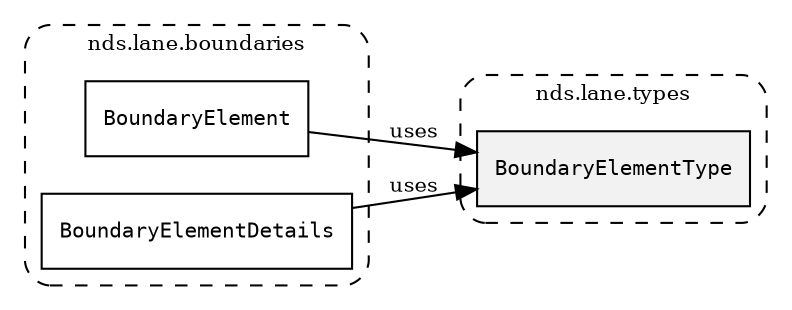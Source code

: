 /**
 * This dot file creates symbol collaboration diagram for BoundaryElementType.
 */
digraph ZSERIO
{
    node [shape=box, fontsize=10];
    rankdir="LR";
    fontsize=10;
    tooltip="BoundaryElementType collaboration diagram";

    subgraph "cluster_nds.lane.types"
    {
        style="dashed, rounded";
        label="nds.lane.types";
        tooltip="Package nds.lane.types";
        href="../../../content/packages/nds.lane.types.html#Package-nds-lane-types";
        target="_parent";

        "BoundaryElementType" [style="filled", fillcolor="#0000000D", target="_parent", label=<<font face="monospace"><table align="center" border="0" cellspacing="0" cellpadding="0"><tr><td href="../../../content/packages/nds.lane.types.html#Enum-BoundaryElementType" title="Enum defined in nds.lane.types">BoundaryElementType</td></tr></table></font>>];
    }

    subgraph "cluster_nds.lane.boundaries"
    {
        style="dashed, rounded";
        label="nds.lane.boundaries";
        tooltip="Package nds.lane.boundaries";
        href="../../../content/packages/nds.lane.boundaries.html#Package-nds-lane-boundaries";
        target="_parent";

        "BoundaryElement" [target="_parent", label=<<font face="monospace"><table align="center" border="0" cellspacing="0" cellpadding="0"><tr><td href="../../../content/packages/nds.lane.boundaries.html#Structure-BoundaryElement" title="Structure defined in nds.lane.boundaries">BoundaryElement</td></tr></table></font>>];
        "BoundaryElementDetails" [target="_parent", label=<<font face="monospace"><table align="center" border="0" cellspacing="0" cellpadding="0"><tr><td href="../../../content/packages/nds.lane.boundaries.html#Choice-BoundaryElementDetails" title="Choice defined in nds.lane.boundaries">BoundaryElementDetails</td></tr></table></font>>];
    }

    "BoundaryElement" -> "BoundaryElementType" [label="uses", fontsize=10];
    "BoundaryElementDetails" -> "BoundaryElementType" [label="uses", fontsize=10];
}
